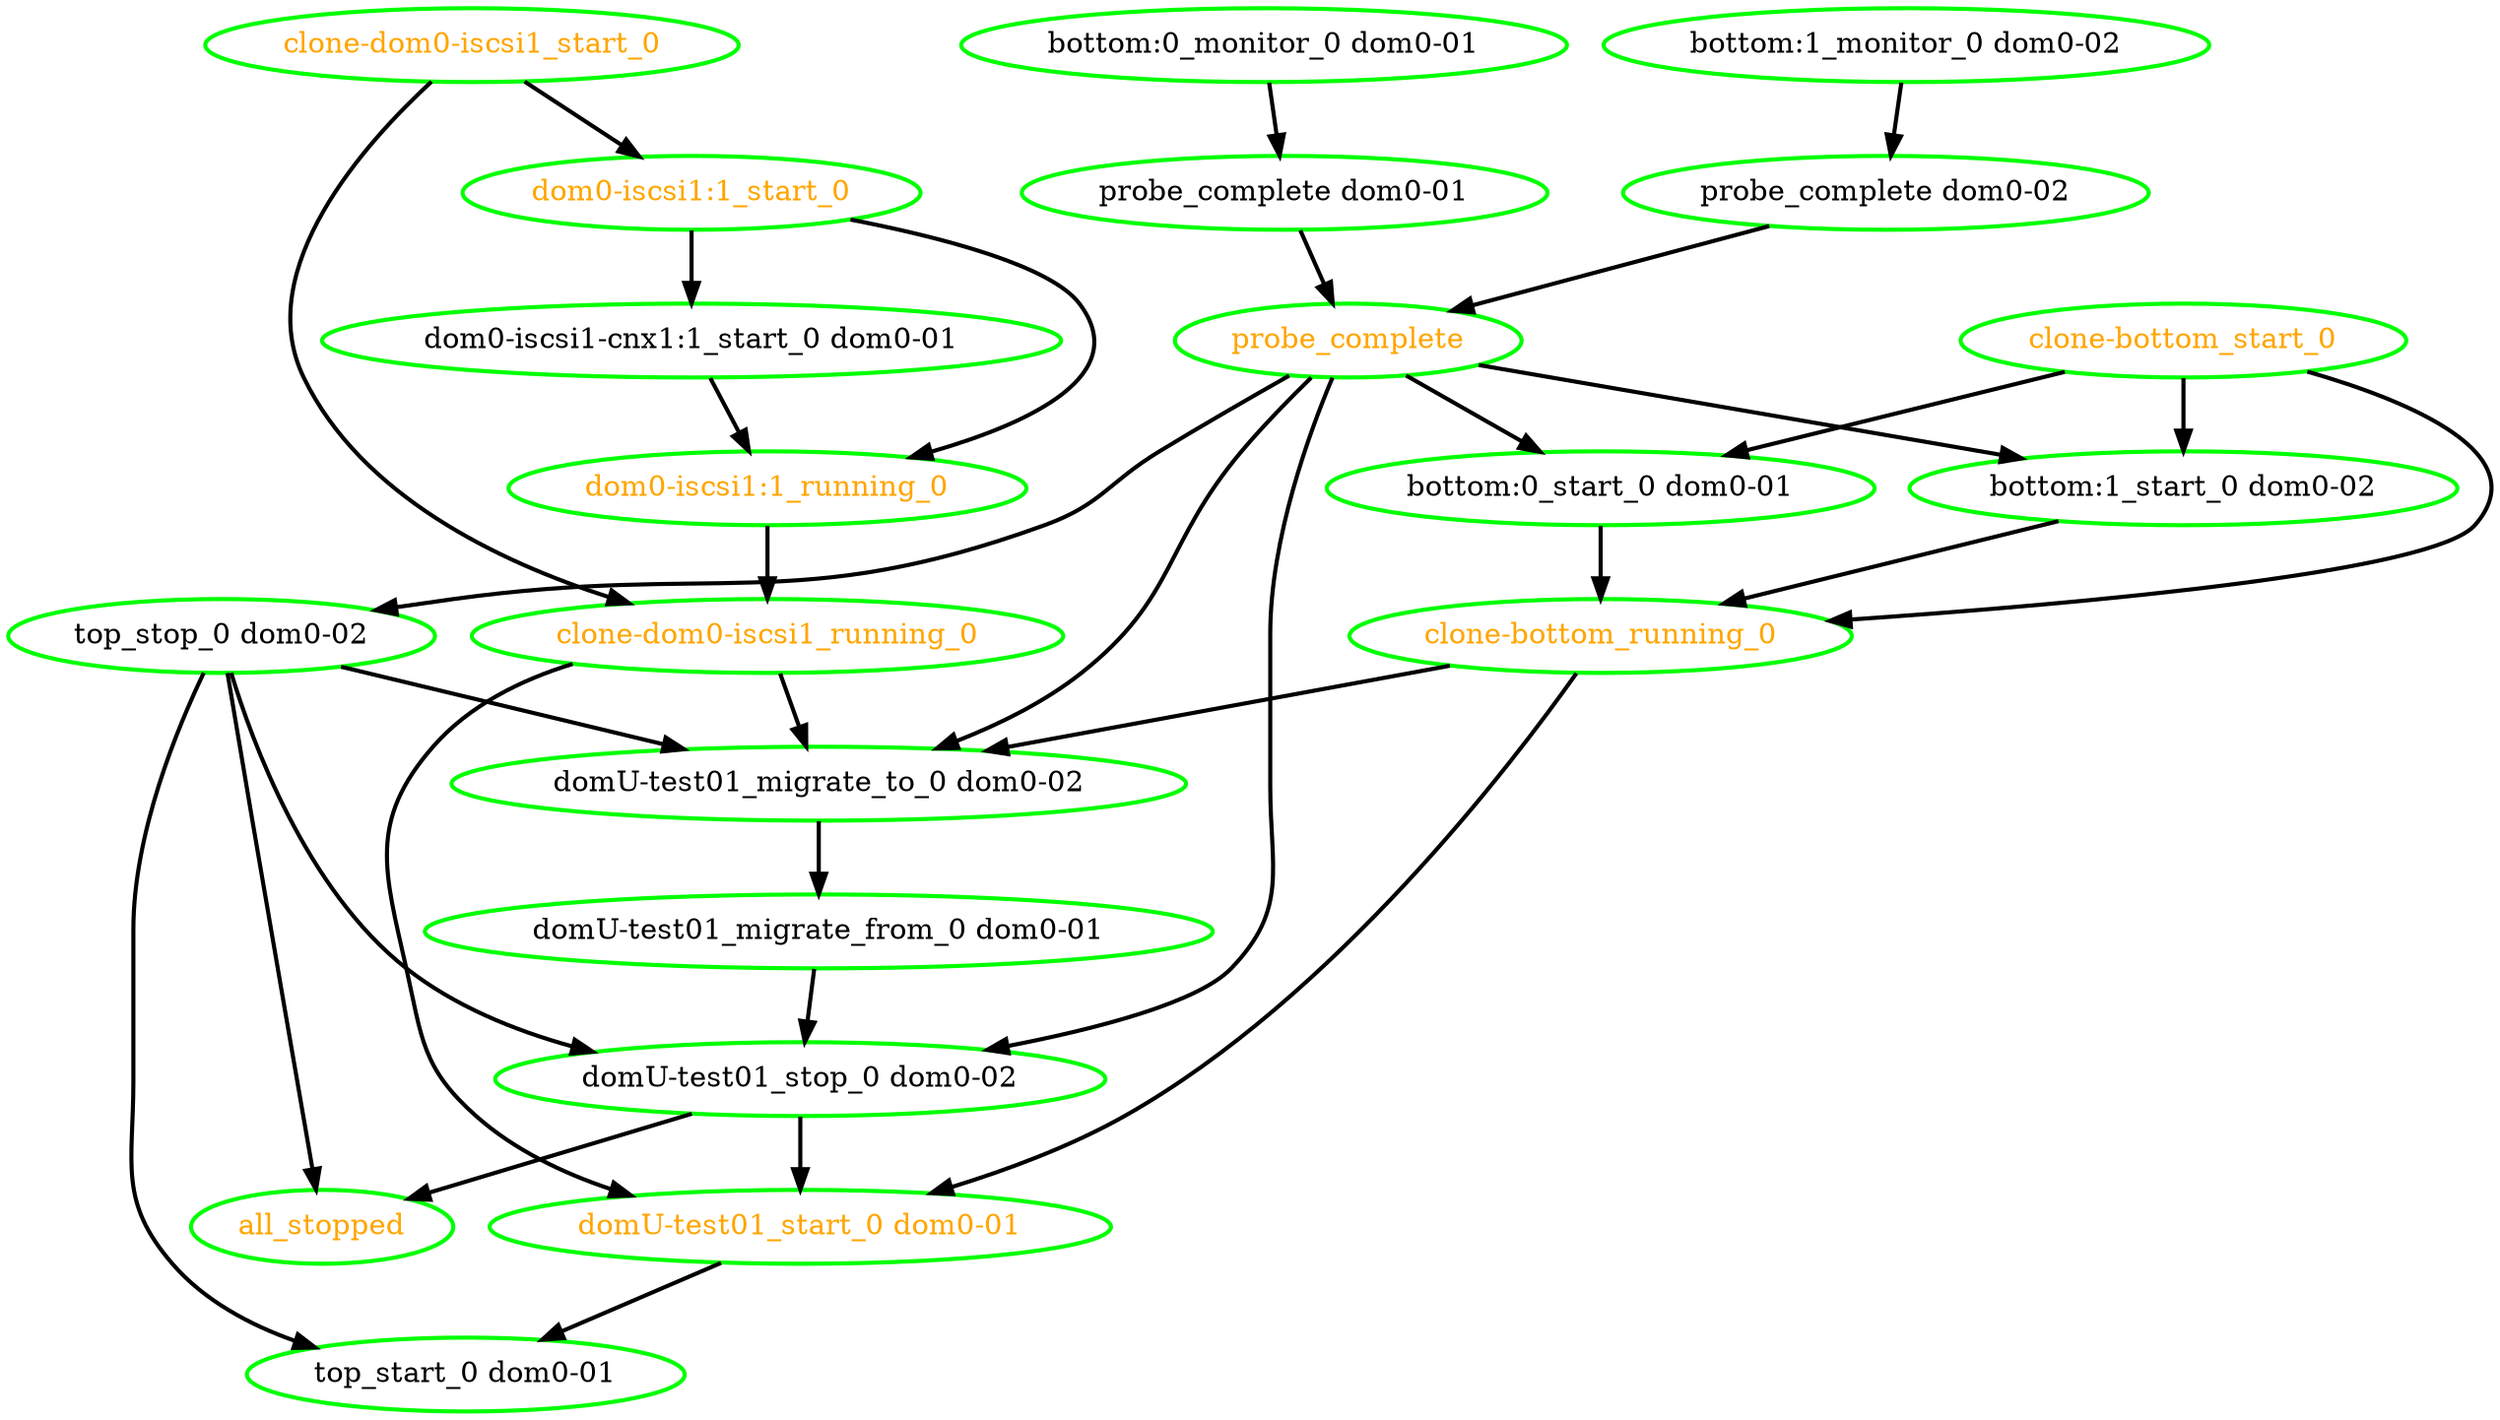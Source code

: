 digraph "g" {
"all_stopped" [ style=bold color="green" fontcolor="orange" ]
"bottom:0_monitor_0 dom0-01" -> "probe_complete dom0-01" [ style = bold]
"bottom:0_monitor_0 dom0-01" [ style=bold color="green" fontcolor="black" ]
"bottom:0_start_0 dom0-01" -> "clone-bottom_running_0" [ style = bold]
"bottom:0_start_0 dom0-01" [ style=bold color="green" fontcolor="black" ]
"bottom:1_monitor_0 dom0-02" -> "probe_complete dom0-02" [ style = bold]
"bottom:1_monitor_0 dom0-02" [ style=bold color="green" fontcolor="black" ]
"bottom:1_start_0 dom0-02" -> "clone-bottom_running_0" [ style = bold]
"bottom:1_start_0 dom0-02" [ style=bold color="green" fontcolor="black" ]
"clone-bottom_running_0" -> "domU-test01_migrate_to_0 dom0-02" [ style = bold]
"clone-bottom_running_0" -> "domU-test01_start_0 dom0-01" [ style = bold]
"clone-bottom_running_0" [ style=bold color="green" fontcolor="orange" ]
"clone-bottom_start_0" -> "bottom:0_start_0 dom0-01" [ style = bold]
"clone-bottom_start_0" -> "bottom:1_start_0 dom0-02" [ style = bold]
"clone-bottom_start_0" -> "clone-bottom_running_0" [ style = bold]
"clone-bottom_start_0" [ style=bold color="green" fontcolor="orange" ]
"clone-dom0-iscsi1_running_0" -> "domU-test01_migrate_to_0 dom0-02" [ style = bold]
"clone-dom0-iscsi1_running_0" -> "domU-test01_start_0 dom0-01" [ style = bold]
"clone-dom0-iscsi1_running_0" [ style=bold color="green" fontcolor="orange" ]
"clone-dom0-iscsi1_start_0" -> "clone-dom0-iscsi1_running_0" [ style = bold]
"clone-dom0-iscsi1_start_0" -> "dom0-iscsi1:1_start_0" [ style = bold]
"clone-dom0-iscsi1_start_0" [ style=bold color="green" fontcolor="orange" ]
"dom0-iscsi1-cnx1:1_start_0 dom0-01" -> "dom0-iscsi1:1_running_0" [ style = bold]
"dom0-iscsi1-cnx1:1_start_0 dom0-01" [ style=bold color="green" fontcolor="black" ]
"dom0-iscsi1:1_running_0" -> "clone-dom0-iscsi1_running_0" [ style = bold]
"dom0-iscsi1:1_running_0" [ style=bold color="green" fontcolor="orange" ]
"dom0-iscsi1:1_start_0" -> "dom0-iscsi1-cnx1:1_start_0 dom0-01" [ style = bold]
"dom0-iscsi1:1_start_0" -> "dom0-iscsi1:1_running_0" [ style = bold]
"dom0-iscsi1:1_start_0" [ style=bold color="green" fontcolor="orange" ]
"domU-test01_migrate_from_0 dom0-01" -> "domU-test01_stop_0 dom0-02" [ style = bold]
"domU-test01_migrate_from_0 dom0-01" [ style=bold color="green" fontcolor="black" ]
"domU-test01_migrate_to_0 dom0-02" -> "domU-test01_migrate_from_0 dom0-01" [ style = bold]
"domU-test01_migrate_to_0 dom0-02" [ style=bold color="green" fontcolor="black" ]
"domU-test01_start_0 dom0-01" -> "top_start_0 dom0-01" [ style = bold]
"domU-test01_start_0 dom0-01" [ style=bold color="green" fontcolor="orange" ]
"domU-test01_stop_0 dom0-02" -> "all_stopped" [ style = bold]
"domU-test01_stop_0 dom0-02" -> "domU-test01_start_0 dom0-01" [ style = bold]
"domU-test01_stop_0 dom0-02" [ style=bold color="green" fontcolor="black" ]
"probe_complete dom0-01" -> "probe_complete" [ style = bold]
"probe_complete dom0-01" [ style=bold color="green" fontcolor="black" ]
"probe_complete dom0-02" -> "probe_complete" [ style = bold]
"probe_complete dom0-02" [ style=bold color="green" fontcolor="black" ]
"probe_complete" -> "bottom:0_start_0 dom0-01" [ style = bold]
"probe_complete" -> "bottom:1_start_0 dom0-02" [ style = bold]
"probe_complete" -> "domU-test01_migrate_to_0 dom0-02" [ style = bold]
"probe_complete" -> "domU-test01_stop_0 dom0-02" [ style = bold]
"probe_complete" -> "top_stop_0 dom0-02" [ style = bold]
"probe_complete" [ style=bold color="green" fontcolor="orange" ]
"top_start_0 dom0-01" [ style=bold color="green" fontcolor="black" ]
"top_stop_0 dom0-02" -> "all_stopped" [ style = bold]
"top_stop_0 dom0-02" -> "domU-test01_migrate_to_0 dom0-02" [ style = bold]
"top_stop_0 dom0-02" -> "domU-test01_stop_0 dom0-02" [ style = bold]
"top_stop_0 dom0-02" -> "top_start_0 dom0-01" [ style = bold]
"top_stop_0 dom0-02" [ style=bold color="green" fontcolor="black" ]
}
